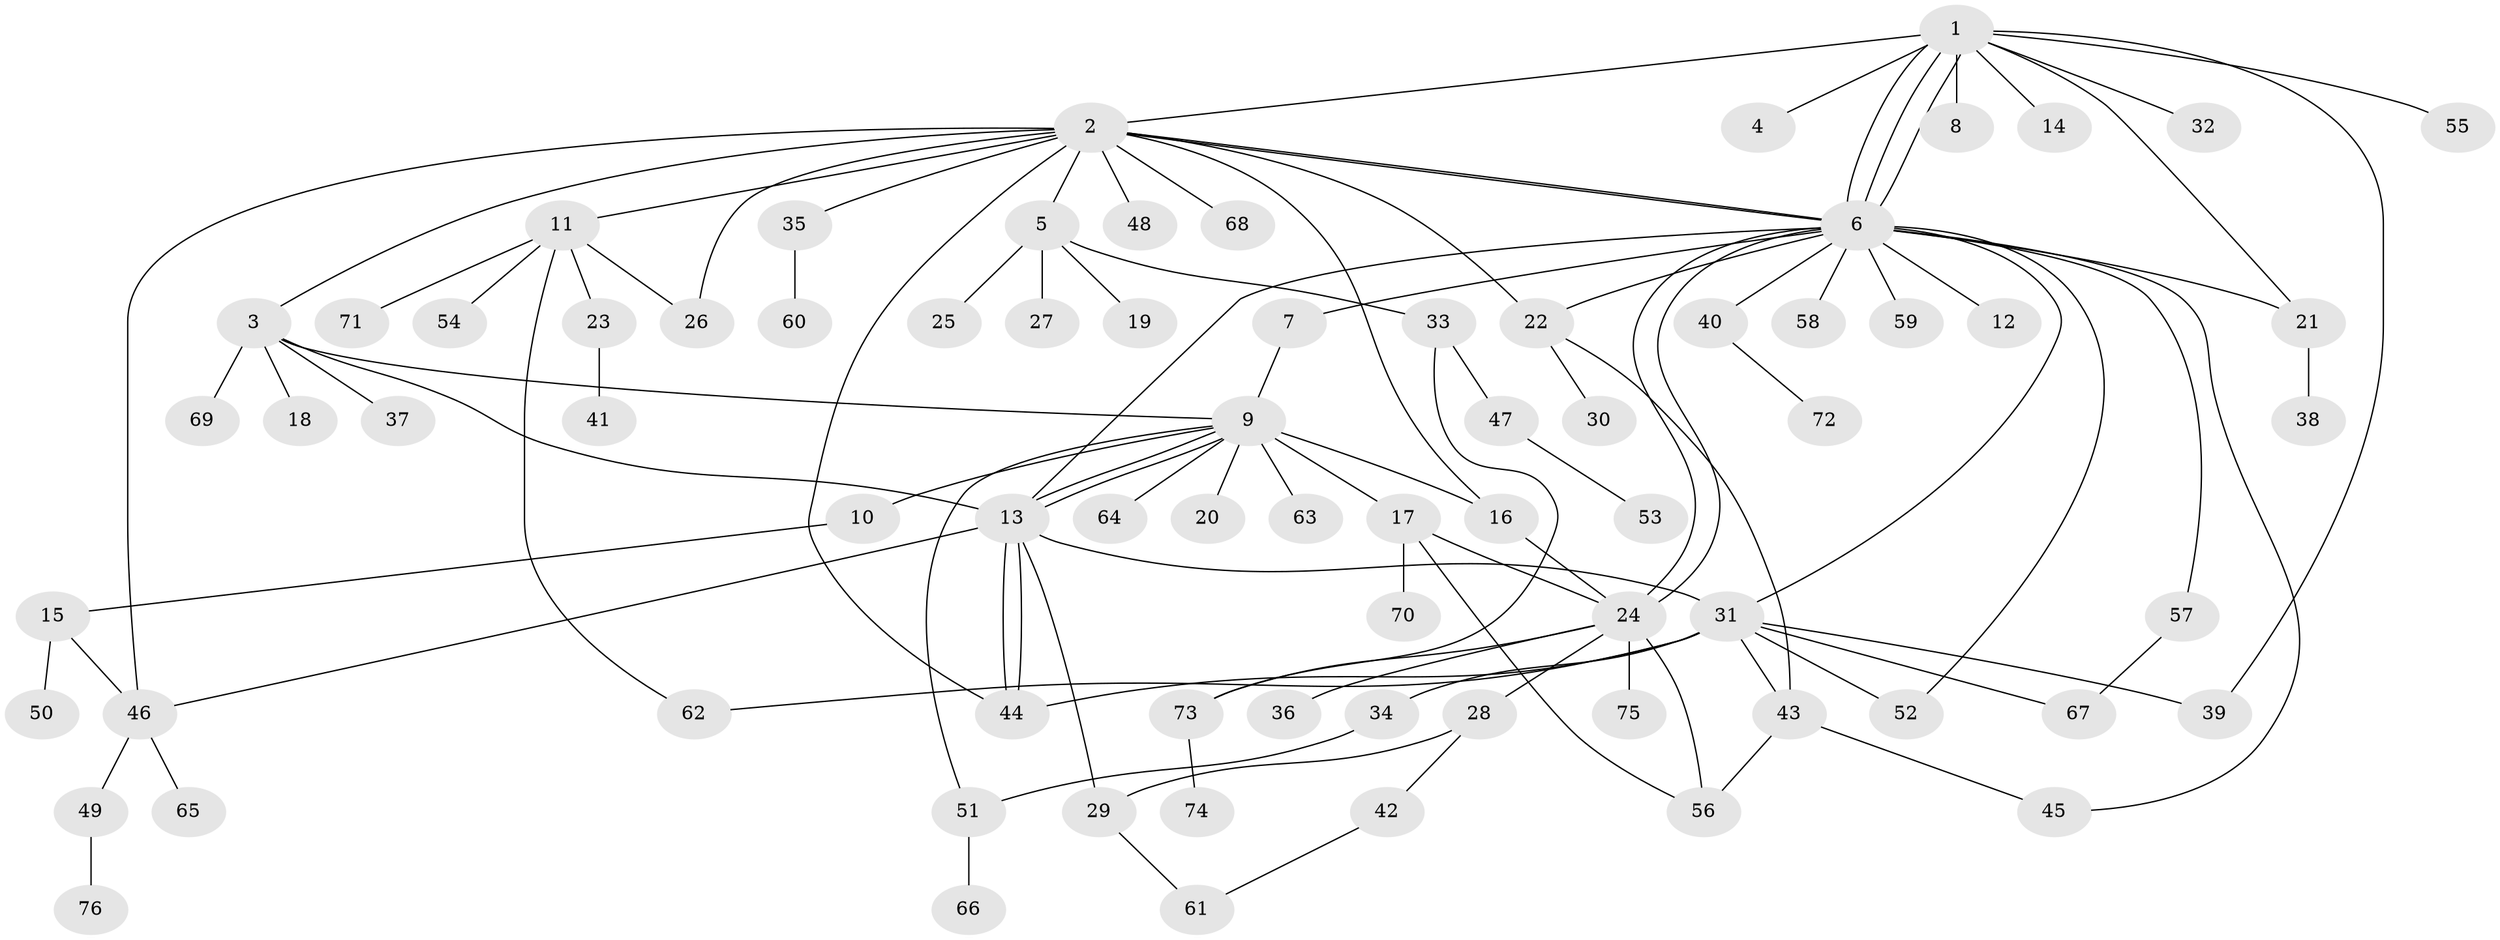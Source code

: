 // Generated by graph-tools (version 1.1) at 2025/14/03/09/25 04:14:43]
// undirected, 76 vertices, 108 edges
graph export_dot {
graph [start="1"]
  node [color=gray90,style=filled];
  1;
  2;
  3;
  4;
  5;
  6;
  7;
  8;
  9;
  10;
  11;
  12;
  13;
  14;
  15;
  16;
  17;
  18;
  19;
  20;
  21;
  22;
  23;
  24;
  25;
  26;
  27;
  28;
  29;
  30;
  31;
  32;
  33;
  34;
  35;
  36;
  37;
  38;
  39;
  40;
  41;
  42;
  43;
  44;
  45;
  46;
  47;
  48;
  49;
  50;
  51;
  52;
  53;
  54;
  55;
  56;
  57;
  58;
  59;
  60;
  61;
  62;
  63;
  64;
  65;
  66;
  67;
  68;
  69;
  70;
  71;
  72;
  73;
  74;
  75;
  76;
  1 -- 2;
  1 -- 4;
  1 -- 6;
  1 -- 6;
  1 -- 6;
  1 -- 8;
  1 -- 14;
  1 -- 21;
  1 -- 32;
  1 -- 39;
  1 -- 55;
  2 -- 3;
  2 -- 5;
  2 -- 6;
  2 -- 6;
  2 -- 11;
  2 -- 16;
  2 -- 22;
  2 -- 26;
  2 -- 35;
  2 -- 44;
  2 -- 46;
  2 -- 48;
  2 -- 68;
  3 -- 9;
  3 -- 13;
  3 -- 18;
  3 -- 37;
  3 -- 69;
  5 -- 19;
  5 -- 25;
  5 -- 27;
  5 -- 33;
  6 -- 7;
  6 -- 12;
  6 -- 13;
  6 -- 21;
  6 -- 22;
  6 -- 24;
  6 -- 24;
  6 -- 31;
  6 -- 40;
  6 -- 45;
  6 -- 52;
  6 -- 57;
  6 -- 58;
  6 -- 59;
  7 -- 9;
  9 -- 10;
  9 -- 13;
  9 -- 13;
  9 -- 16;
  9 -- 17;
  9 -- 20;
  9 -- 51;
  9 -- 63;
  9 -- 64;
  10 -- 15;
  11 -- 23;
  11 -- 26;
  11 -- 54;
  11 -- 62;
  11 -- 71;
  13 -- 29;
  13 -- 31;
  13 -- 44;
  13 -- 44;
  13 -- 46;
  15 -- 46;
  15 -- 50;
  16 -- 24;
  17 -- 24;
  17 -- 56;
  17 -- 70;
  21 -- 38;
  22 -- 30;
  22 -- 43;
  23 -- 41;
  24 -- 28;
  24 -- 36;
  24 -- 56;
  24 -- 73;
  24 -- 75;
  28 -- 29;
  28 -- 42;
  29 -- 61;
  31 -- 34;
  31 -- 39;
  31 -- 43;
  31 -- 44;
  31 -- 52;
  31 -- 62;
  31 -- 67;
  33 -- 47;
  33 -- 73;
  34 -- 51;
  35 -- 60;
  40 -- 72;
  42 -- 61;
  43 -- 45;
  43 -- 56;
  46 -- 49;
  46 -- 65;
  47 -- 53;
  49 -- 76;
  51 -- 66;
  57 -- 67;
  73 -- 74;
}
